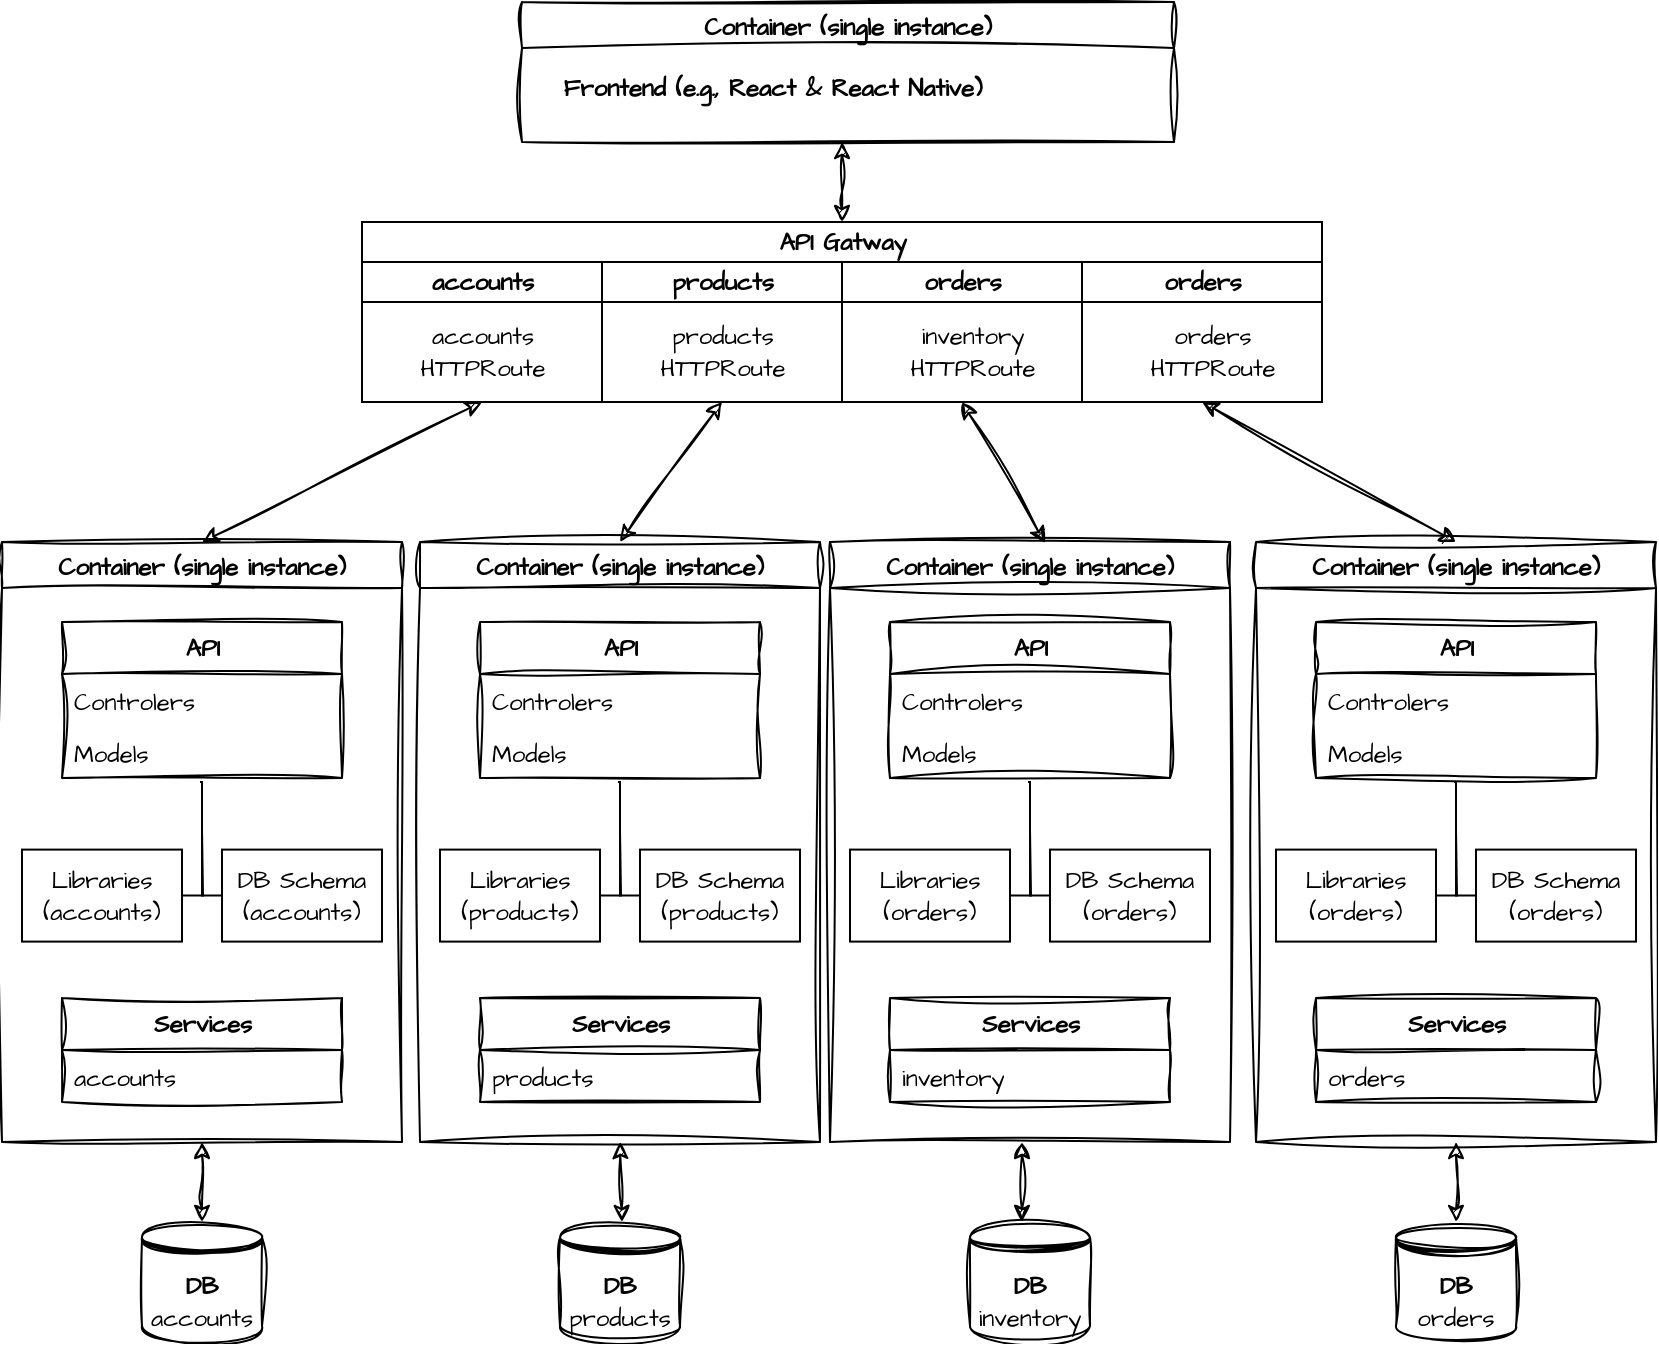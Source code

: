 <mxfile version="23.1.5" type="device">
  <diagram name="Page-1" id="XLxIXfoqBBUXvLyNZZXf">
    <mxGraphModel dx="1036" dy="654" grid="1" gridSize="10" guides="1" tooltips="1" connect="1" arrows="1" fold="1" page="1" pageScale="1" pageWidth="827" pageHeight="1169" math="0" shadow="0">
      <root>
        <mxCell id="0" />
        <mxCell id="1" parent="0" />
        <mxCell id="-8HWN1AUEytgHQln095R-4" value="Container (single instance)" style="swimlane;sketch=1;curveFitting=1;jiggle=2;fontFamily=Architects Daughter;startSize=23;fontSource=https%3A%2F%2Ffonts.googleapis.com%2Fcss%3Ffamily%3DArchitects%2BDaughter;" parent="1" vertex="1">
          <mxGeometry y="520" width="200" height="300" as="geometry" />
        </mxCell>
        <mxCell id="-8HWN1AUEytgHQln095R-10" value="&lt;font data-font-src=&quot;https://fonts.googleapis.com/css?family=Architects+Daughter&quot; face=&quot;Architects Daughter&quot;&gt;&lt;b&gt;Services&lt;/b&gt;&lt;/font&gt;" style="swimlane;fontStyle=0;childLayout=stackLayout;horizontal=1;startSize=26;fillColor=none;horizontalStack=0;resizeParent=1;resizeParentMax=0;resizeLast=0;collapsible=1;marginBottom=0;html=1;sketch=1;curveFitting=1;jiggle=2;" parent="-8HWN1AUEytgHQln095R-4" vertex="1">
          <mxGeometry x="30" y="228" width="140" height="52" as="geometry" />
        </mxCell>
        <mxCell id="-8HWN1AUEytgHQln095R-11" value="&lt;font data-font-src=&quot;https://fonts.googleapis.com/css?family=Architects+Daughter&quot; face=&quot;Architects Daughter&quot;&gt;accounts&lt;/font&gt;" style="text;strokeColor=none;fillColor=none;align=left;verticalAlign=top;spacingLeft=4;spacingRight=4;overflow=hidden;rotatable=0;points=[[0,0.5],[1,0.5]];portConstraint=eastwest;whiteSpace=wrap;html=1;" parent="-8HWN1AUEytgHQln095R-10" vertex="1">
          <mxGeometry y="26" width="140" height="26" as="geometry" />
        </mxCell>
        <mxCell id="-8HWN1AUEytgHQln095R-20" value="&lt;font data-font-src=&quot;https://fonts.googleapis.com/css?family=Architects+Daughter&quot; face=&quot;Architects Daughter&quot;&gt;&lt;b&gt;API&lt;/b&gt;&lt;/font&gt;" style="swimlane;fontStyle=0;childLayout=stackLayout;horizontal=1;startSize=26;fillColor=none;horizontalStack=0;resizeParent=1;resizeParentMax=0;resizeLast=0;collapsible=1;marginBottom=0;html=1;sketch=1;curveFitting=1;jiggle=2;" parent="-8HWN1AUEytgHQln095R-4" vertex="1">
          <mxGeometry x="30" y="40" width="140" height="78" as="geometry" />
        </mxCell>
        <mxCell id="-8HWN1AUEytgHQln095R-22" value="&lt;font data-font-src=&quot;https://fonts.googleapis.com/css?family=Architects+Daughter&quot; face=&quot;Architects Daughter&quot;&gt;Controlers&lt;/font&gt;" style="text;strokeColor=none;fillColor=none;align=left;verticalAlign=top;spacingLeft=4;spacingRight=4;overflow=hidden;rotatable=0;points=[[0,0.5],[1,0.5]];portConstraint=eastwest;whiteSpace=wrap;html=1;" parent="-8HWN1AUEytgHQln095R-20" vertex="1">
          <mxGeometry y="26" width="140" height="26" as="geometry" />
        </mxCell>
        <mxCell id="-8HWN1AUEytgHQln095R-23" value="&lt;font data-font-src=&quot;https://fonts.googleapis.com/css?family=Architects+Daughter&quot; face=&quot;Architects Daughter&quot;&gt;Models&lt;/font&gt;" style="text;strokeColor=none;fillColor=none;align=left;verticalAlign=top;spacingLeft=4;spacingRight=4;overflow=hidden;rotatable=0;points=[[0,0.5],[1,0.5]];portConstraint=eastwest;whiteSpace=wrap;html=1;" parent="-8HWN1AUEytgHQln095R-20" vertex="1">
          <mxGeometry y="52" width="140" height="26" as="geometry" />
        </mxCell>
        <mxCell id="-8HWN1AUEytgHQln095R-24" value="" style="edgeStyle=orthogonalEdgeStyle;sourcePerimeterSpacing=0;targetPerimeterSpacing=0;startArrow=none;endArrow=none;rounded=0;targetPortConstraint=eastwest;sourcePortConstraint=northsouth;curved=0;rounded=0;" parent="-8HWN1AUEytgHQln095R-4" target="-8HWN1AUEytgHQln095R-26" edge="1">
          <mxGeometry relative="1" as="geometry">
            <mxPoint x="100" y="144" as="sourcePoint" />
          </mxGeometry>
        </mxCell>
        <mxCell id="-8HWN1AUEytgHQln095R-25" value="" style="edgeStyle=orthogonalEdgeStyle;sourcePerimeterSpacing=0;targetPerimeterSpacing=0;startArrow=none;endArrow=none;rounded=0;targetPortConstraint=eastwest;sourcePortConstraint=northsouth;curved=0;rounded=0;" parent="-8HWN1AUEytgHQln095R-4" edge="1">
          <mxGeometry relative="1" as="geometry">
            <mxPoint x="100" y="120" as="sourcePoint" />
            <mxPoint x="110" y="176.8" as="targetPoint" />
            <Array as="points">
              <mxPoint x="99" y="120" />
              <mxPoint x="100" y="120" />
              <mxPoint x="100" y="177" />
            </Array>
          </mxGeometry>
        </mxCell>
        <mxCell id="-8HWN1AUEytgHQln095R-26" value="&lt;font data-font-src=&quot;https://fonts.googleapis.com/css?family=Architects+Daughter&quot; face=&quot;Architects Daughter&quot;&gt;Libraries&lt;br&gt;(accounts)&lt;br&gt;&lt;/font&gt;" style="whiteSpace=wrap;html=1;align=center;verticalAlign=middle;treeFolding=1;treeMoving=1;" parent="-8HWN1AUEytgHQln095R-4" vertex="1">
          <mxGeometry x="10" y="153.8" width="80" height="46" as="geometry" />
        </mxCell>
        <mxCell id="-8HWN1AUEytgHQln095R-27" value="&lt;font data-font-src=&quot;https://fonts.googleapis.com/css?family=Architects+Daughter&quot; face=&quot;Architects Daughter&quot;&gt;DB Schema&lt;br&gt;(accounts)&lt;br&gt;&lt;/font&gt;" style="whiteSpace=wrap;html=1;align=center;verticalAlign=middle;treeFolding=1;treeMoving=1;" parent="-8HWN1AUEytgHQln095R-4" vertex="1">
          <mxGeometry x="110" y="153.8" width="80" height="46" as="geometry" />
        </mxCell>
        <mxCell id="-8HWN1AUEytgHQln095R-3" value="&lt;font data-font-src=&quot;https://fonts.googleapis.com/css?family=Architects+Daughter&quot; face=&quot;Architects Daughter&quot;&gt;&lt;b&gt;DB&lt;/b&gt;&lt;br&gt;accounts&lt;br&gt;&lt;/font&gt;" style="shape=datastore;whiteSpace=wrap;html=1;sketch=1;curveFitting=1;jiggle=2;" parent="1" vertex="1">
          <mxGeometry x="70" y="860" width="60" height="60" as="geometry" />
        </mxCell>
        <mxCell id="nvzTRVgqq8Lr9meVyyNI-108" value="Container (single instance)" style="swimlane;sketch=1;curveFitting=1;jiggle=2;fontFamily=Architects Daughter;startSize=23;fontSource=https%3A%2F%2Ffonts.googleapis.com%2Fcss%3Ffamily%3DArchitects%2BDaughter;" parent="1" vertex="1">
          <mxGeometry x="209" y="520" width="200" height="300" as="geometry" />
        </mxCell>
        <mxCell id="nvzTRVgqq8Lr9meVyyNI-109" value="&lt;font data-font-src=&quot;https://fonts.googleapis.com/css?family=Architects+Daughter&quot; face=&quot;Architects Daughter&quot;&gt;&lt;b&gt;Services&lt;/b&gt;&lt;/font&gt;" style="swimlane;fontStyle=0;childLayout=stackLayout;horizontal=1;startSize=26;fillColor=none;horizontalStack=0;resizeParent=1;resizeParentMax=0;resizeLast=0;collapsible=1;marginBottom=0;html=1;sketch=1;curveFitting=1;jiggle=2;" parent="nvzTRVgqq8Lr9meVyyNI-108" vertex="1">
          <mxGeometry x="30" y="228" width="140" height="52" as="geometry" />
        </mxCell>
        <mxCell id="nvzTRVgqq8Lr9meVyyNI-110" value="&lt;font data-font-src=&quot;https://fonts.googleapis.com/css?family=Architects+Daughter&quot; face=&quot;Architects Daughter&quot;&gt;products&lt;/font&gt;" style="text;strokeColor=none;fillColor=none;align=left;verticalAlign=top;spacingLeft=4;spacingRight=4;overflow=hidden;rotatable=0;points=[[0,0.5],[1,0.5]];portConstraint=eastwest;whiteSpace=wrap;html=1;" parent="nvzTRVgqq8Lr9meVyyNI-109" vertex="1">
          <mxGeometry y="26" width="140" height="26" as="geometry" />
        </mxCell>
        <mxCell id="nvzTRVgqq8Lr9meVyyNI-111" value="&lt;font data-font-src=&quot;https://fonts.googleapis.com/css?family=Architects+Daughter&quot; face=&quot;Architects Daughter&quot;&gt;&lt;b&gt;API&lt;/b&gt;&lt;/font&gt;" style="swimlane;fontStyle=0;childLayout=stackLayout;horizontal=1;startSize=26;fillColor=none;horizontalStack=0;resizeParent=1;resizeParentMax=0;resizeLast=0;collapsible=1;marginBottom=0;html=1;sketch=1;curveFitting=1;jiggle=2;" parent="nvzTRVgqq8Lr9meVyyNI-108" vertex="1">
          <mxGeometry x="30" y="40" width="140" height="78" as="geometry" />
        </mxCell>
        <mxCell id="nvzTRVgqq8Lr9meVyyNI-112" value="&lt;font data-font-src=&quot;https://fonts.googleapis.com/css?family=Architects+Daughter&quot; face=&quot;Architects Daughter&quot;&gt;Controlers&lt;/font&gt;" style="text;strokeColor=none;fillColor=none;align=left;verticalAlign=top;spacingLeft=4;spacingRight=4;overflow=hidden;rotatable=0;points=[[0,0.5],[1,0.5]];portConstraint=eastwest;whiteSpace=wrap;html=1;" parent="nvzTRVgqq8Lr9meVyyNI-111" vertex="1">
          <mxGeometry y="26" width="140" height="26" as="geometry" />
        </mxCell>
        <mxCell id="nvzTRVgqq8Lr9meVyyNI-113" value="&lt;font data-font-src=&quot;https://fonts.googleapis.com/css?family=Architects+Daughter&quot; face=&quot;Architects Daughter&quot;&gt;Models&lt;/font&gt;" style="text;strokeColor=none;fillColor=none;align=left;verticalAlign=top;spacingLeft=4;spacingRight=4;overflow=hidden;rotatable=0;points=[[0,0.5],[1,0.5]];portConstraint=eastwest;whiteSpace=wrap;html=1;" parent="nvzTRVgqq8Lr9meVyyNI-111" vertex="1">
          <mxGeometry y="52" width="140" height="26" as="geometry" />
        </mxCell>
        <mxCell id="nvzTRVgqq8Lr9meVyyNI-114" value="" style="edgeStyle=orthogonalEdgeStyle;sourcePerimeterSpacing=0;targetPerimeterSpacing=0;startArrow=none;endArrow=none;rounded=0;targetPortConstraint=eastwest;sourcePortConstraint=northsouth;curved=0;rounded=0;" parent="nvzTRVgqq8Lr9meVyyNI-108" target="nvzTRVgqq8Lr9meVyyNI-116" edge="1">
          <mxGeometry relative="1" as="geometry">
            <mxPoint x="100" y="144" as="sourcePoint" />
          </mxGeometry>
        </mxCell>
        <mxCell id="nvzTRVgqq8Lr9meVyyNI-115" value="" style="edgeStyle=orthogonalEdgeStyle;sourcePerimeterSpacing=0;targetPerimeterSpacing=0;startArrow=none;endArrow=none;rounded=0;targetPortConstraint=eastwest;sourcePortConstraint=northsouth;curved=0;rounded=0;" parent="nvzTRVgqq8Lr9meVyyNI-108" edge="1">
          <mxGeometry relative="1" as="geometry">
            <mxPoint x="100" y="120" as="sourcePoint" />
            <mxPoint x="110" y="176.8" as="targetPoint" />
            <Array as="points">
              <mxPoint x="99" y="120" />
              <mxPoint x="100" y="120" />
              <mxPoint x="100" y="177" />
            </Array>
          </mxGeometry>
        </mxCell>
        <mxCell id="nvzTRVgqq8Lr9meVyyNI-116" value="&lt;font data-font-src=&quot;https://fonts.googleapis.com/css?family=Architects+Daughter&quot; face=&quot;Architects Daughter&quot;&gt;Libraries&lt;br&gt;(products)&lt;/font&gt;&lt;font face=&quot;Architects Daughter&quot;&gt;&lt;br&gt;&lt;/font&gt;" style="whiteSpace=wrap;html=1;align=center;verticalAlign=middle;treeFolding=1;treeMoving=1;" parent="nvzTRVgqq8Lr9meVyyNI-108" vertex="1">
          <mxGeometry x="10" y="153.8" width="80" height="46" as="geometry" />
        </mxCell>
        <mxCell id="nvzTRVgqq8Lr9meVyyNI-117" value="&lt;font data-font-src=&quot;https://fonts.googleapis.com/css?family=Architects+Daughter&quot; face=&quot;Architects Daughter&quot;&gt;DB Schema&lt;br&gt;(products)&lt;br&gt;&lt;/font&gt;" style="whiteSpace=wrap;html=1;align=center;verticalAlign=middle;treeFolding=1;treeMoving=1;" parent="nvzTRVgqq8Lr9meVyyNI-108" vertex="1">
          <mxGeometry x="110" y="153.8" width="80" height="46" as="geometry" />
        </mxCell>
        <mxCell id="nvzTRVgqq8Lr9meVyyNI-119" value="&lt;font data-font-src=&quot;https://fonts.googleapis.com/css?family=Architects+Daughter&quot; face=&quot;Architects Daughter&quot;&gt;&lt;b&gt;DB&lt;/b&gt;&lt;br&gt;products&lt;br&gt;&lt;/font&gt;" style="shape=datastore;whiteSpace=wrap;html=1;sketch=1;curveFitting=1;jiggle=2;" parent="1" vertex="1">
          <mxGeometry x="279" y="860" width="60" height="60" as="geometry" />
        </mxCell>
        <mxCell id="nvzTRVgqq8Lr9meVyyNI-120" value="Container (single instance)" style="swimlane;sketch=1;curveFitting=1;jiggle=2;fontFamily=Architects Daughter;startSize=23;fontSource=https%3A%2F%2Ffonts.googleapis.com%2Fcss%3Ffamily%3DArchitects%2BDaughter;" parent="1" vertex="1">
          <mxGeometry x="414" y="520" width="200" height="300" as="geometry" />
        </mxCell>
        <mxCell id="nvzTRVgqq8Lr9meVyyNI-121" value="&lt;font data-font-src=&quot;https://fonts.googleapis.com/css?family=Architects+Daughter&quot; face=&quot;Architects Daughter&quot;&gt;&lt;b&gt;Services&lt;/b&gt;&lt;/font&gt;" style="swimlane;fontStyle=0;childLayout=stackLayout;horizontal=1;startSize=26;fillColor=none;horizontalStack=0;resizeParent=1;resizeParentMax=0;resizeLast=0;collapsible=1;marginBottom=0;html=1;sketch=1;curveFitting=1;jiggle=2;" parent="nvzTRVgqq8Lr9meVyyNI-120" vertex="1">
          <mxGeometry x="30" y="228" width="140" height="52" as="geometry" />
        </mxCell>
        <mxCell id="nvzTRVgqq8Lr9meVyyNI-122" value="&lt;font data-font-src=&quot;https://fonts.googleapis.com/css?family=Architects+Daughter&quot; face=&quot;Architects Daughter&quot;&gt;inventory&lt;/font&gt;" style="text;strokeColor=none;fillColor=none;align=left;verticalAlign=top;spacingLeft=4;spacingRight=4;overflow=hidden;rotatable=0;points=[[0,0.5],[1,0.5]];portConstraint=eastwest;whiteSpace=wrap;html=1;" parent="nvzTRVgqq8Lr9meVyyNI-121" vertex="1">
          <mxGeometry y="26" width="140" height="26" as="geometry" />
        </mxCell>
        <mxCell id="nvzTRVgqq8Lr9meVyyNI-123" value="&lt;font data-font-src=&quot;https://fonts.googleapis.com/css?family=Architects+Daughter&quot; face=&quot;Architects Daughter&quot;&gt;&lt;b&gt;API&lt;/b&gt;&lt;/font&gt;" style="swimlane;fontStyle=0;childLayout=stackLayout;horizontal=1;startSize=26;fillColor=none;horizontalStack=0;resizeParent=1;resizeParentMax=0;resizeLast=0;collapsible=1;marginBottom=0;html=1;sketch=1;curveFitting=1;jiggle=2;" parent="nvzTRVgqq8Lr9meVyyNI-120" vertex="1">
          <mxGeometry x="30" y="40" width="140" height="78" as="geometry" />
        </mxCell>
        <mxCell id="nvzTRVgqq8Lr9meVyyNI-124" value="&lt;font data-font-src=&quot;https://fonts.googleapis.com/css?family=Architects+Daughter&quot; face=&quot;Architects Daughter&quot;&gt;Controlers&lt;/font&gt;" style="text;strokeColor=none;fillColor=none;align=left;verticalAlign=top;spacingLeft=4;spacingRight=4;overflow=hidden;rotatable=0;points=[[0,0.5],[1,0.5]];portConstraint=eastwest;whiteSpace=wrap;html=1;" parent="nvzTRVgqq8Lr9meVyyNI-123" vertex="1">
          <mxGeometry y="26" width="140" height="26" as="geometry" />
        </mxCell>
        <mxCell id="nvzTRVgqq8Lr9meVyyNI-125" value="&lt;font face=&quot;Architects Daughter&quot;&gt;Models&lt;/font&gt;" style="text;strokeColor=none;fillColor=none;align=left;verticalAlign=top;spacingLeft=4;spacingRight=4;overflow=hidden;rotatable=0;points=[[0,0.5],[1,0.5]];portConstraint=eastwest;whiteSpace=wrap;html=1;" parent="nvzTRVgqq8Lr9meVyyNI-123" vertex="1">
          <mxGeometry y="52" width="140" height="26" as="geometry" />
        </mxCell>
        <mxCell id="nvzTRVgqq8Lr9meVyyNI-126" value="" style="edgeStyle=orthogonalEdgeStyle;sourcePerimeterSpacing=0;targetPerimeterSpacing=0;startArrow=none;endArrow=none;rounded=0;targetPortConstraint=eastwest;sourcePortConstraint=northsouth;curved=0;rounded=0;" parent="nvzTRVgqq8Lr9meVyyNI-120" target="nvzTRVgqq8Lr9meVyyNI-128" edge="1">
          <mxGeometry relative="1" as="geometry">
            <mxPoint x="100" y="144" as="sourcePoint" />
          </mxGeometry>
        </mxCell>
        <mxCell id="nvzTRVgqq8Lr9meVyyNI-127" value="" style="edgeStyle=orthogonalEdgeStyle;sourcePerimeterSpacing=0;targetPerimeterSpacing=0;startArrow=none;endArrow=none;rounded=0;targetPortConstraint=eastwest;sourcePortConstraint=northsouth;curved=0;rounded=0;" parent="nvzTRVgqq8Lr9meVyyNI-120" edge="1">
          <mxGeometry relative="1" as="geometry">
            <mxPoint x="100" y="120" as="sourcePoint" />
            <mxPoint x="110" y="176.8" as="targetPoint" />
            <Array as="points">
              <mxPoint x="99" y="120" />
              <mxPoint x="100" y="120" />
              <mxPoint x="100" y="177" />
            </Array>
          </mxGeometry>
        </mxCell>
        <mxCell id="nvzTRVgqq8Lr9meVyyNI-128" value="&lt;font data-font-src=&quot;https://fonts.googleapis.com/css?family=Architects+Daughter&quot; face=&quot;Architects Daughter&quot;&gt;Libraries&lt;br&gt;(orders)&lt;br&gt;&lt;/font&gt;" style="whiteSpace=wrap;html=1;align=center;verticalAlign=middle;treeFolding=1;treeMoving=1;" parent="nvzTRVgqq8Lr9meVyyNI-120" vertex="1">
          <mxGeometry x="10" y="153.8" width="80" height="46" as="geometry" />
        </mxCell>
        <mxCell id="nvzTRVgqq8Lr9meVyyNI-129" value="&lt;font data-font-src=&quot;https://fonts.googleapis.com/css?family=Architects+Daughter&quot; face=&quot;Architects Daughter&quot;&gt;DB Schema&lt;br&gt;(orders)&lt;br&gt;&lt;/font&gt;" style="whiteSpace=wrap;html=1;align=center;verticalAlign=middle;treeFolding=1;treeMoving=1;" parent="nvzTRVgqq8Lr9meVyyNI-120" vertex="1">
          <mxGeometry x="110" y="153.8" width="80" height="46" as="geometry" />
        </mxCell>
        <mxCell id="nvzTRVgqq8Lr9meVyyNI-131" value="&lt;font face=&quot;Architects Daughter&quot;&gt;&lt;b&gt;DB&lt;/b&gt;&lt;br&gt;inventory&lt;br&gt;&lt;/font&gt;" style="shape=datastore;whiteSpace=wrap;html=1;sketch=1;curveFitting=1;jiggle=2;" parent="1" vertex="1">
          <mxGeometry x="484" y="860" width="60" height="60" as="geometry" />
        </mxCell>
        <mxCell id="nvzTRVgqq8Lr9meVyyNI-135" value="Container (single instance)" style="swimlane;sketch=1;hachureGap=4;jiggle=2;curveFitting=1;fontFamily=Architects Daughter;fontSource=https%3A%2F%2Ffonts.googleapis.com%2Fcss%3Ffamily%3DArchitects%2BDaughter;fontSize=12;startSize=23;" parent="1" vertex="1">
          <mxGeometry x="260" y="250" width="326" height="70" as="geometry" />
        </mxCell>
        <mxCell id="nvzTRVgqq8Lr9meVyyNI-136" value="&lt;font style=&quot;font-size: 12px;&quot;&gt;&lt;b&gt;Frontend (e.g., React &amp;amp; React Native)&lt;/b&gt;&lt;/font&gt;" style="text;html=1;align=center;verticalAlign=middle;resizable=0;points=[];autosize=1;strokeColor=none;fillColor=none;fontSize=20;fontFamily=Architects Daughter;" parent="nvzTRVgqq8Lr9meVyyNI-135" vertex="1">
          <mxGeometry x="10" y="20" width="230" height="40" as="geometry" />
        </mxCell>
        <mxCell id="nvzTRVgqq8Lr9meVyyNI-155" value="&lt;font data-font-src=&quot;https://fonts.googleapis.com/css?family=Architects+Daughter&quot; face=&quot;Architects Daughter&quot;&gt;API Gatway&lt;/font&gt;" style="swimlane;childLayout=stackLayout;resizeParent=1;resizeParentMax=0;startSize=20;html=1;" parent="1" vertex="1">
          <mxGeometry x="180" y="360" width="480" height="90" as="geometry" />
        </mxCell>
        <mxCell id="nvzTRVgqq8Lr9meVyyNI-156" value="&lt;font data-font-src=&quot;https://fonts.googleapis.com/css?family=Architects+Daughter&quot; face=&quot;Architects Daughter&quot;&gt;accounts&lt;/font&gt;" style="swimlane;startSize=20;html=1;" parent="nvzTRVgqq8Lr9meVyyNI-155" vertex="1">
          <mxGeometry y="20" width="120" height="70" as="geometry" />
        </mxCell>
        <mxCell id="nvzTRVgqq8Lr9meVyyNI-157" value="&lt;font data-font-src=&quot;https://fonts.googleapis.com/css?family=Architects+Daughter&quot; face=&quot;Architects Daughter&quot;&gt;accounts&lt;br&gt;HTTPRoute&lt;/font&gt;" style="text;html=1;align=center;verticalAlign=middle;resizable=0;points=[];autosize=1;strokeColor=none;fillColor=none;" parent="nvzTRVgqq8Lr9meVyyNI-156" vertex="1">
          <mxGeometry x="15" y="25" width="90" height="40" as="geometry" />
        </mxCell>
        <mxCell id="nvzTRVgqq8Lr9meVyyNI-158" value="&lt;font data-font-src=&quot;https://fonts.googleapis.com/css?family=Architects+Daughter&quot; face=&quot;Architects Daughter&quot;&gt;products&lt;/font&gt;" style="swimlane;startSize=20;html=1;" parent="nvzTRVgqq8Lr9meVyyNI-155" vertex="1">
          <mxGeometry x="120" y="20" width="120" height="70" as="geometry" />
        </mxCell>
        <mxCell id="nvzTRVgqq8Lr9meVyyNI-159" value="&lt;font data-font-src=&quot;https://fonts.googleapis.com/css?family=Architects+Daughter&quot; face=&quot;Architects Daughter&quot;&gt;products&lt;br&gt;HTTPRoute&lt;/font&gt;" style="text;html=1;align=center;verticalAlign=middle;resizable=0;points=[];autosize=1;strokeColor=none;fillColor=none;" parent="nvzTRVgqq8Lr9meVyyNI-158" vertex="1">
          <mxGeometry x="15" y="25" width="90" height="40" as="geometry" />
        </mxCell>
        <mxCell id="nvzTRVgqq8Lr9meVyyNI-160" value="&lt;font data-font-src=&quot;https://fonts.googleapis.com/css?family=Architects+Daughter&quot; face=&quot;Architects Daughter&quot;&gt;orders&lt;/font&gt;" style="swimlane;startSize=20;html=1;" parent="nvzTRVgqq8Lr9meVyyNI-155" vertex="1">
          <mxGeometry x="240" y="20" width="120" height="70" as="geometry" />
        </mxCell>
        <mxCell id="nvzTRVgqq8Lr9meVyyNI-161" value="&lt;font face=&quot;Architects Daughter&quot;&gt;inventory&lt;br style=&quot;border-color: var(--border-color);&quot;&gt;HTTPRoute&lt;/font&gt;" style="text;html=1;align=center;verticalAlign=middle;resizable=0;points=[];autosize=1;strokeColor=none;fillColor=none;" parent="nvzTRVgqq8Lr9meVyyNI-160" vertex="1">
          <mxGeometry x="20" y="25" width="90" height="40" as="geometry" />
        </mxCell>
        <mxCell id="LNC4_gh6OiYP86uCWp2o-7" value="&lt;font data-font-src=&quot;https://fonts.googleapis.com/css?family=Architects+Daughter&quot; face=&quot;Architects Daughter&quot;&gt;orders&lt;/font&gt;" style="swimlane;startSize=20;html=1;" vertex="1" parent="nvzTRVgqq8Lr9meVyyNI-155">
          <mxGeometry x="360" y="20" width="120" height="70" as="geometry" />
        </mxCell>
        <mxCell id="LNC4_gh6OiYP86uCWp2o-8" value="&lt;font face=&quot;Architects Daughter&quot;&gt;orders&lt;br style=&quot;border-color: var(--border-color);&quot;&gt;HTTPRoute&lt;/font&gt;" style="text;html=1;align=center;verticalAlign=middle;resizable=0;points=[];autosize=1;strokeColor=none;fillColor=none;" vertex="1" parent="LNC4_gh6OiYP86uCWp2o-7">
          <mxGeometry x="20" y="25" width="90" height="40" as="geometry" />
        </mxCell>
        <mxCell id="LNC4_gh6OiYP86uCWp2o-9" value="Container (single instance)" style="swimlane;sketch=1;curveFitting=1;jiggle=2;fontFamily=Architects Daughter;startSize=23;fontSource=https%3A%2F%2Ffonts.googleapis.com%2Fcss%3Ffamily%3DArchitects%2BDaughter;" vertex="1" parent="1">
          <mxGeometry x="627" y="520" width="200" height="300" as="geometry" />
        </mxCell>
        <mxCell id="LNC4_gh6OiYP86uCWp2o-10" value="&lt;font data-font-src=&quot;https://fonts.googleapis.com/css?family=Architects+Daughter&quot; face=&quot;Architects Daughter&quot;&gt;&lt;b&gt;Services&lt;/b&gt;&lt;/font&gt;" style="swimlane;fontStyle=0;childLayout=stackLayout;horizontal=1;startSize=26;fillColor=none;horizontalStack=0;resizeParent=1;resizeParentMax=0;resizeLast=0;collapsible=1;marginBottom=0;html=1;sketch=1;curveFitting=1;jiggle=2;" vertex="1" parent="LNC4_gh6OiYP86uCWp2o-9">
          <mxGeometry x="30" y="228" width="140" height="52" as="geometry" />
        </mxCell>
        <mxCell id="LNC4_gh6OiYP86uCWp2o-11" value="&lt;font data-font-src=&quot;https://fonts.googleapis.com/css?family=Architects+Daughter&quot; face=&quot;Architects Daughter&quot;&gt;orders&lt;/font&gt;" style="text;strokeColor=none;fillColor=none;align=left;verticalAlign=top;spacingLeft=4;spacingRight=4;overflow=hidden;rotatable=0;points=[[0,0.5],[1,0.5]];portConstraint=eastwest;whiteSpace=wrap;html=1;" vertex="1" parent="LNC4_gh6OiYP86uCWp2o-10">
          <mxGeometry y="26" width="140" height="26" as="geometry" />
        </mxCell>
        <mxCell id="LNC4_gh6OiYP86uCWp2o-12" value="&lt;font data-font-src=&quot;https://fonts.googleapis.com/css?family=Architects+Daughter&quot; face=&quot;Architects Daughter&quot;&gt;&lt;b&gt;API&lt;/b&gt;&lt;/font&gt;" style="swimlane;fontStyle=0;childLayout=stackLayout;horizontal=1;startSize=26;fillColor=none;horizontalStack=0;resizeParent=1;resizeParentMax=0;resizeLast=0;collapsible=1;marginBottom=0;html=1;sketch=1;curveFitting=1;jiggle=2;" vertex="1" parent="LNC4_gh6OiYP86uCWp2o-9">
          <mxGeometry x="30" y="40" width="140" height="78" as="geometry" />
        </mxCell>
        <mxCell id="LNC4_gh6OiYP86uCWp2o-13" value="&lt;font data-font-src=&quot;https://fonts.googleapis.com/css?family=Architects+Daughter&quot; face=&quot;Architects Daughter&quot;&gt;Controlers&lt;/font&gt;" style="text;strokeColor=none;fillColor=none;align=left;verticalAlign=top;spacingLeft=4;spacingRight=4;overflow=hidden;rotatable=0;points=[[0,0.5],[1,0.5]];portConstraint=eastwest;whiteSpace=wrap;html=1;" vertex="1" parent="LNC4_gh6OiYP86uCWp2o-12">
          <mxGeometry y="26" width="140" height="26" as="geometry" />
        </mxCell>
        <mxCell id="LNC4_gh6OiYP86uCWp2o-14" value="&lt;font face=&quot;Architects Daughter&quot;&gt;Models&lt;/font&gt;" style="text;strokeColor=none;fillColor=none;align=left;verticalAlign=top;spacingLeft=4;spacingRight=4;overflow=hidden;rotatable=0;points=[[0,0.5],[1,0.5]];portConstraint=eastwest;whiteSpace=wrap;html=1;" vertex="1" parent="LNC4_gh6OiYP86uCWp2o-12">
          <mxGeometry y="52" width="140" height="26" as="geometry" />
        </mxCell>
        <mxCell id="LNC4_gh6OiYP86uCWp2o-15" value="" style="edgeStyle=orthogonalEdgeStyle;sourcePerimeterSpacing=0;targetPerimeterSpacing=0;startArrow=none;endArrow=none;rounded=0;targetPortConstraint=eastwest;sourcePortConstraint=northsouth;curved=0;rounded=0;" edge="1" parent="LNC4_gh6OiYP86uCWp2o-9" target="LNC4_gh6OiYP86uCWp2o-17">
          <mxGeometry relative="1" as="geometry">
            <mxPoint x="100" y="144" as="sourcePoint" />
          </mxGeometry>
        </mxCell>
        <mxCell id="LNC4_gh6OiYP86uCWp2o-16" value="" style="edgeStyle=orthogonalEdgeStyle;sourcePerimeterSpacing=0;targetPerimeterSpacing=0;startArrow=none;endArrow=none;rounded=0;targetPortConstraint=eastwest;sourcePortConstraint=northsouth;curved=0;rounded=0;" edge="1" parent="LNC4_gh6OiYP86uCWp2o-9">
          <mxGeometry relative="1" as="geometry">
            <mxPoint x="100" y="120" as="sourcePoint" />
            <mxPoint x="110" y="176.8" as="targetPoint" />
            <Array as="points">
              <mxPoint x="99" y="120" />
              <mxPoint x="100" y="120" />
              <mxPoint x="100" y="177" />
            </Array>
          </mxGeometry>
        </mxCell>
        <mxCell id="LNC4_gh6OiYP86uCWp2o-17" value="&lt;font data-font-src=&quot;https://fonts.googleapis.com/css?family=Architects+Daughter&quot; face=&quot;Architects Daughter&quot;&gt;Libraries&lt;br&gt;(orders)&lt;br&gt;&lt;/font&gt;" style="whiteSpace=wrap;html=1;align=center;verticalAlign=middle;treeFolding=1;treeMoving=1;" vertex="1" parent="LNC4_gh6OiYP86uCWp2o-9">
          <mxGeometry x="10" y="153.8" width="80" height="46" as="geometry" />
        </mxCell>
        <mxCell id="LNC4_gh6OiYP86uCWp2o-18" value="&lt;font data-font-src=&quot;https://fonts.googleapis.com/css?family=Architects+Daughter&quot; face=&quot;Architects Daughter&quot;&gt;DB Schema&lt;br&gt;(orders)&lt;br&gt;&lt;/font&gt;" style="whiteSpace=wrap;html=1;align=center;verticalAlign=middle;treeFolding=1;treeMoving=1;" vertex="1" parent="LNC4_gh6OiYP86uCWp2o-9">
          <mxGeometry x="110" y="153.8" width="80" height="46" as="geometry" />
        </mxCell>
        <mxCell id="LNC4_gh6OiYP86uCWp2o-24" value="&lt;font face=&quot;Architects Daughter&quot;&gt;&lt;b&gt;DB&lt;/b&gt;&lt;br&gt;orders&lt;br&gt;&lt;/font&gt;" style="shape=datastore;whiteSpace=wrap;html=1;sketch=1;curveFitting=1;jiggle=2;" vertex="1" parent="1">
          <mxGeometry x="697" y="860" width="60" height="60" as="geometry" />
        </mxCell>
        <mxCell id="LNC4_gh6OiYP86uCWp2o-28" value="" style="endArrow=classic;startArrow=classic;html=1;rounded=0;sketch=1;hachureGap=4;jiggle=2;curveFitting=1;entryX=0.5;entryY=1;entryDx=0;entryDy=0;exitX=0.5;exitY=0;exitDx=0;exitDy=0;" edge="1" parent="1" source="nvzTRVgqq8Lr9meVyyNI-108" target="nvzTRVgqq8Lr9meVyyNI-158">
          <mxGeometry width="50" height="50" relative="1" as="geometry">
            <mxPoint x="390" y="560" as="sourcePoint" />
            <mxPoint x="440" y="510" as="targetPoint" />
          </mxGeometry>
        </mxCell>
        <mxCell id="LNC4_gh6OiYP86uCWp2o-29" value="" style="endArrow=classic;startArrow=classic;html=1;rounded=0;sketch=1;hachureGap=4;jiggle=2;curveFitting=1;exitX=0.5;exitY=0;exitDx=0;exitDy=0;" edge="1" parent="1" source="nvzTRVgqq8Lr9meVyyNI-155">
          <mxGeometry width="50" height="50" relative="1" as="geometry">
            <mxPoint x="410" y="370" as="sourcePoint" />
            <mxPoint x="420" y="320" as="targetPoint" />
          </mxGeometry>
        </mxCell>
        <mxCell id="LNC4_gh6OiYP86uCWp2o-30" value="" style="endArrow=classic;startArrow=classic;html=1;rounded=0;sketch=1;hachureGap=4;jiggle=2;curveFitting=1;entryX=0.5;entryY=1;entryDx=0;entryDy=0;exitX=0.5;exitY=0;exitDx=0;exitDy=0;" edge="1" parent="1" source="-8HWN1AUEytgHQln095R-4" target="nvzTRVgqq8Lr9meVyyNI-156">
          <mxGeometry width="50" height="50" relative="1" as="geometry">
            <mxPoint x="390" y="560" as="sourcePoint" />
            <mxPoint x="440" y="510" as="targetPoint" />
          </mxGeometry>
        </mxCell>
        <mxCell id="LNC4_gh6OiYP86uCWp2o-31" value="" style="endArrow=classic;startArrow=classic;html=1;rounded=0;sketch=1;hachureGap=4;jiggle=2;curveFitting=1;entryX=0.5;entryY=1;entryDx=0;entryDy=0;exitX=0.538;exitY=0.002;exitDx=0;exitDy=0;exitPerimeter=0;" edge="1" parent="1" source="nvzTRVgqq8Lr9meVyyNI-120" target="nvzTRVgqq8Lr9meVyyNI-160">
          <mxGeometry width="50" height="50" relative="1" as="geometry">
            <mxPoint x="390" y="560" as="sourcePoint" />
            <mxPoint x="440" y="510" as="targetPoint" />
          </mxGeometry>
        </mxCell>
        <mxCell id="LNC4_gh6OiYP86uCWp2o-32" value="" style="endArrow=classic;startArrow=classic;html=1;rounded=0;sketch=1;hachureGap=4;jiggle=2;curveFitting=1;entryX=0.5;entryY=1;entryDx=0;entryDy=0;exitX=0.5;exitY=0;exitDx=0;exitDy=0;" edge="1" parent="1" source="LNC4_gh6OiYP86uCWp2o-9" target="LNC4_gh6OiYP86uCWp2o-7">
          <mxGeometry width="50" height="50" relative="1" as="geometry">
            <mxPoint x="390" y="560" as="sourcePoint" />
            <mxPoint x="440" y="510" as="targetPoint" />
          </mxGeometry>
        </mxCell>
        <mxCell id="LNC4_gh6OiYP86uCWp2o-33" value="" style="endArrow=classic;startArrow=classic;html=1;rounded=0;sketch=1;hachureGap=4;jiggle=2;curveFitting=1;entryX=0.5;entryY=1;entryDx=0;entryDy=0;exitX=0.5;exitY=0;exitDx=0;exitDy=0;" edge="1" parent="1" source="LNC4_gh6OiYP86uCWp2o-24" target="LNC4_gh6OiYP86uCWp2o-9">
          <mxGeometry width="50" height="50" relative="1" as="geometry">
            <mxPoint x="720" y="860" as="sourcePoint" />
            <mxPoint x="770" y="810" as="targetPoint" />
          </mxGeometry>
        </mxCell>
        <mxCell id="LNC4_gh6OiYP86uCWp2o-34" value="" style="endArrow=classic;startArrow=classic;html=1;rounded=0;sketch=1;hachureGap=4;jiggle=2;curveFitting=1;" edge="1" parent="1">
          <mxGeometry width="50" height="50" relative="1" as="geometry">
            <mxPoint x="510" y="860" as="sourcePoint" />
            <mxPoint x="510" y="820" as="targetPoint" />
          </mxGeometry>
        </mxCell>
        <mxCell id="LNC4_gh6OiYP86uCWp2o-35" value="" style="endArrow=classic;startArrow=classic;html=1;rounded=0;sketch=1;hachureGap=4;jiggle=2;curveFitting=1;entryX=0.5;entryY=1;entryDx=0;entryDy=0;" edge="1" parent="1" target="nvzTRVgqq8Lr9meVyyNI-108">
          <mxGeometry width="50" height="50" relative="1" as="geometry">
            <mxPoint x="310" y="860" as="sourcePoint" />
            <mxPoint x="360" y="810" as="targetPoint" />
          </mxGeometry>
        </mxCell>
        <mxCell id="LNC4_gh6OiYP86uCWp2o-36" value="" style="endArrow=classic;startArrow=classic;html=1;rounded=0;sketch=1;hachureGap=4;jiggle=2;curveFitting=1;entryX=0.5;entryY=1;entryDx=0;entryDy=0;" edge="1" parent="1" target="-8HWN1AUEytgHQln095R-4">
          <mxGeometry width="50" height="50" relative="1" as="geometry">
            <mxPoint x="100" y="860" as="sourcePoint" />
            <mxPoint x="150" y="810" as="targetPoint" />
          </mxGeometry>
        </mxCell>
      </root>
    </mxGraphModel>
  </diagram>
</mxfile>
